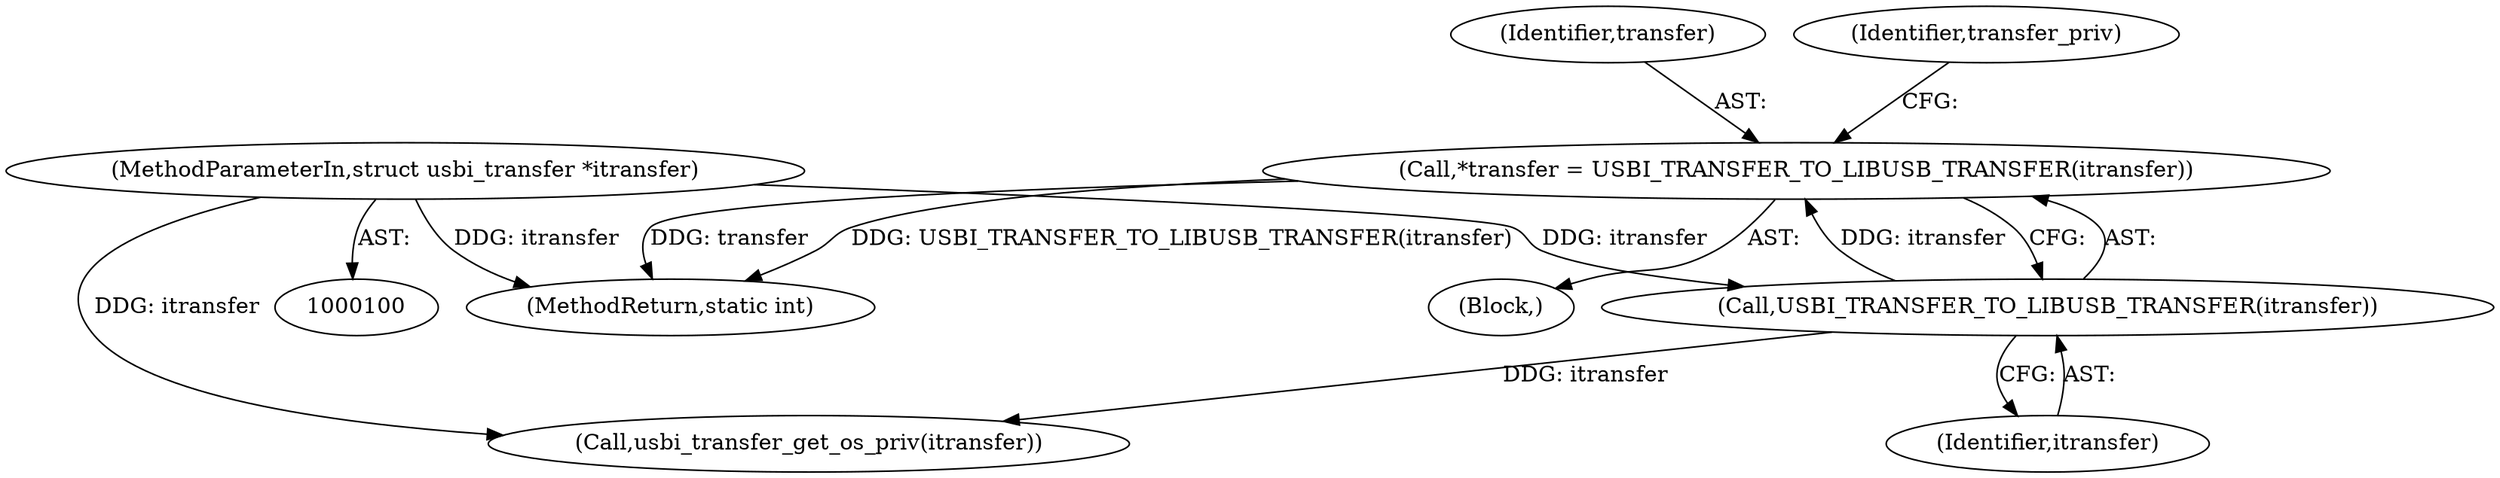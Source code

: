 digraph "1_Chrome_ac149a8d4371c0e01e0934fdd57b09e86f96b5b9_13@pointer" {
"1000105" [label="(Call,*transfer = USBI_TRANSFER_TO_LIBUSB_TRANSFER(itransfer))"];
"1000107" [label="(Call,USBI_TRANSFER_TO_LIBUSB_TRANSFER(itransfer))"];
"1000102" [label="(MethodParameterIn,struct usbi_transfer *itransfer)"];
"1000144" [label="(MethodReturn,static int)"];
"1000102" [label="(MethodParameterIn,struct usbi_transfer *itransfer)"];
"1000114" [label="(Call,usbi_transfer_get_os_priv(itransfer))"];
"1000106" [label="(Identifier,transfer)"];
"1000111" [label="(Identifier,transfer_priv)"];
"1000108" [label="(Identifier,itransfer)"];
"1000105" [label="(Call,*transfer = USBI_TRANSFER_TO_LIBUSB_TRANSFER(itransfer))"];
"1000107" [label="(Call,USBI_TRANSFER_TO_LIBUSB_TRANSFER(itransfer))"];
"1000103" [label="(Block,)"];
"1000105" -> "1000103"  [label="AST: "];
"1000105" -> "1000107"  [label="CFG: "];
"1000106" -> "1000105"  [label="AST: "];
"1000107" -> "1000105"  [label="AST: "];
"1000111" -> "1000105"  [label="CFG: "];
"1000105" -> "1000144"  [label="DDG: USBI_TRANSFER_TO_LIBUSB_TRANSFER(itransfer)"];
"1000105" -> "1000144"  [label="DDG: transfer"];
"1000107" -> "1000105"  [label="DDG: itransfer"];
"1000107" -> "1000108"  [label="CFG: "];
"1000108" -> "1000107"  [label="AST: "];
"1000102" -> "1000107"  [label="DDG: itransfer"];
"1000107" -> "1000114"  [label="DDG: itransfer"];
"1000102" -> "1000100"  [label="AST: "];
"1000102" -> "1000144"  [label="DDG: itransfer"];
"1000102" -> "1000114"  [label="DDG: itransfer"];
}

